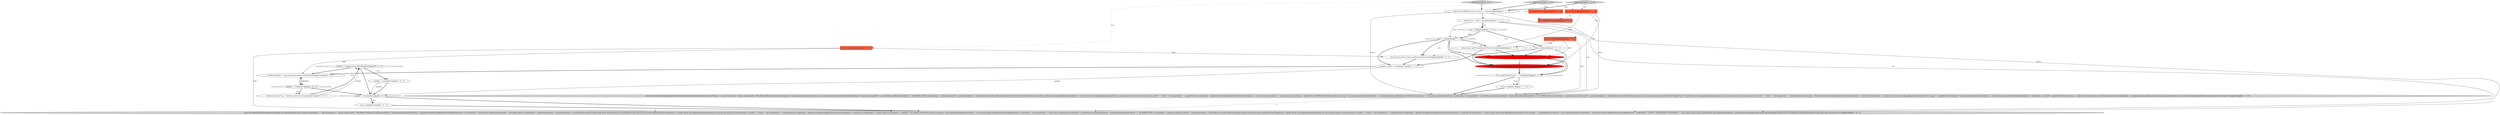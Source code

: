 digraph {
12 [style = filled, label = "FieldInfo fi = MultiFields.getMergedFieldInfos(r).fieldInfo(field)@@@11@@@['1', '0', '0']", fillcolor = red, shape = ellipse image = "AAA1AAABBB1BBB"];
26 [style = filled, label = "return new BinaryDocValues(){@Override public int nextDoc(){while (true) {while (currentValues == null) {if (nextLeaf == leaves.size()) {docID = NO_MORE_DOCSreturn docID}currentLeaf = leaves.get(nextLeaf)currentValues = currentLeaf.reader().getBinaryDocValues(field)nextLeaf++}int newDocID = currentValues.nextDoc()if (newDocID == NO_MORE_DOCS) {currentValues = nullcontinue}{docID = currentLeaf.docBase + newDocIDreturn docID}}}@Override public int docID(){return docID}@Override public int advance(int targetDocID){if (targetDocID <= docID) {throw new IllegalArgumentException(\"can only advance beyond current document: on docID=\" + docID + \" but targetDocID=\" + targetDocID)}int readerIndex = ReaderUtil.subIndex(targetDocID,leaves)if (readerIndex >= nextLeaf) {if (readerIndex == leaves.size()) {currentValues = nulldocID = NO_MORE_DOCSreturn docID}currentLeaf = leaves.get(readerIndex)currentValues = currentLeaf.reader().getBinaryDocValues(field)nextLeaf = readerIndex + 1if (currentValues == null) {return nextDoc()}}int newDocID = currentValues.advance(targetDocID - currentLeaf.docBase)if (newDocID == NO_MORE_DOCS) {currentValues = nullreturn nextDoc()}{docID = currentLeaf.docBase + newDocIDreturn docID}}@Override public boolean advanceExact(int targetDocID){if (targetDocID < docID) {throw new IllegalArgumentException(\"can only advance beyond current document: on docID=\" + docID + \" but targetDocID=\" + targetDocID)}int readerIndex = ReaderUtil.subIndex(targetDocID,leaves)if (readerIndex >= nextLeaf) {if (readerIndex == leaves.size()) {throw new IllegalArgumentException(\"Out of range: \" + targetDocID)}currentLeaf = leaves.get(readerIndex)currentValues = currentLeaf.reader().getBinaryDocValues(field)nextLeaf = readerIndex + 1}docID = targetDocIDif (currentValues == null) {return false}return currentValues.advanceExact(targetDocID - currentLeaf.docBase)}@Override public BytesRef binaryValue(){return currentValues.binaryValue()}@Override public long cost(){return 0}}@@@25@@@['0', '0', '1']", fillcolor = lightgray, shape = ellipse image = "AAA0AAABBB3BBB"];
25 [style = filled, label = "DocValuesType dvType = fieldInfo.getDocValuesType()@@@15@@@['0', '0', '1']", fillcolor = white, shape = ellipse image = "AAA0AAABBB3BBB"];
7 [style = filled, label = "getNormValues['1', '0', '0']", fillcolor = lightgray, shape = diamond image = "AAA0AAABBB1BBB"];
6 [style = filled, label = "return null@@@6@@@['1', '1', '1']", fillcolor = white, shape = ellipse image = "AAA0AAABBB1BBB"];
4 [style = filled, label = "fi == null || fi.hasNorms() == false@@@12@@@['1', '1', '0']", fillcolor = white, shape = diamond image = "AAA0AAABBB1BBB"];
24 [style = filled, label = "return null@@@23@@@['0', '0', '1']", fillcolor = white, shape = ellipse image = "AAA0AAABBB3BBB"];
23 [style = filled, label = "anyReal = true@@@17@@@['0', '0', '1']", fillcolor = white, shape = ellipse image = "AAA0AAABBB3BBB"];
21 [style = filled, label = "getBinaryValues['0', '0', '1']", fillcolor = lightgray, shape = diamond image = "AAA0AAABBB3BBB"];
11 [style = filled, label = "return leaves.get(0).reader().getNormValues(field)@@@9@@@['1', '1', '0']", fillcolor = white, shape = ellipse image = "AAA0AAABBB1BBB"];
3 [style = filled, label = "return null@@@13@@@['1', '1', '0']", fillcolor = white, shape = ellipse image = "AAA0AAABBB1BBB"];
14 [style = filled, label = "final IndexReader r@@@2@@@['0', '1', '0']", fillcolor = tomato, shape = box image = "AAA0AAABBB2BBB"];
9 [style = filled, label = "final String field@@@2@@@['1', '1', '0']", fillcolor = tomato, shape = box image = "AAA0AAABBB1BBB"];
10 [style = filled, label = "size == 1@@@8@@@['1', '1', '1']", fillcolor = white, shape = diamond image = "AAA0AAABBB1BBB"];
8 [style = filled, label = "final List<LeafReaderContext> leaves = r.leaves()@@@3@@@['1', '1', '1']", fillcolor = white, shape = ellipse image = "AAA0AAABBB1BBB"];
20 [style = filled, label = "final IndexReader r@@@2@@@['0', '0', '1']", fillcolor = tomato, shape = box image = "AAA0AAABBB3BBB"];
16 [style = filled, label = "dvType == DocValuesType.BINARY@@@16@@@['0', '0', '1']", fillcolor = white, shape = diamond image = "AAA0AAABBB3BBB"];
22 [style = filled, label = "anyReal == false@@@22@@@['0', '0', '1']", fillcolor = white, shape = diamond image = "AAA0AAABBB3BBB"];
1 [style = filled, label = "final int size = leaves.size()@@@4@@@['1', '1', '1']", fillcolor = white, shape = ellipse image = "AAA0AAABBB1BBB"];
27 [style = filled, label = "boolean anyReal = false@@@11@@@['0', '0', '1']", fillcolor = white, shape = ellipse image = "AAA0AAABBB3BBB"];
13 [style = filled, label = "FieldInfo fi = FieldInfos.getMergedFieldInfos(r).fieldInfo(field)@@@11@@@['0', '1', '0']", fillcolor = red, shape = ellipse image = "AAA1AAABBB2BBB"];
2 [style = filled, label = "size == 0@@@5@@@['1', '1', '1']", fillcolor = white, shape = diamond image = "AAA0AAABBB1BBB"];
0 [style = filled, label = "final String field@@@2@@@['1', '0', '0']", fillcolor = tomato, shape = box image = "AAA0AAABBB1BBB"];
15 [style = filled, label = "getNormValues['0', '1', '0']", fillcolor = lightgray, shape = diamond image = "AAA0AAABBB2BBB"];
28 [style = filled, label = "FieldInfo fieldInfo = leaf.reader().getFieldInfos().fieldInfo(field)@@@13@@@['0', '0', '1']", fillcolor = white, shape = ellipse image = "AAA0AAABBB3BBB"];
5 [style = filled, label = "return new NumericDocValues(){@Override public int nextDoc(){while (true) {if (currentValues == null) {if (nextLeaf == leaves.size()) {docID = NO_MORE_DOCSreturn docID}currentLeaf = leaves.get(nextLeaf)currentValues = currentLeaf.reader().getNormValues(field)nextLeaf++continue}int newDocID = currentValues.nextDoc()if (newDocID == NO_MORE_DOCS) {currentValues = nullcontinue}{docID = currentLeaf.docBase + newDocIDreturn docID}}}@Override public int docID(){return docID}@Override public int advance(int targetDocID){if (targetDocID <= docID) {throw new IllegalArgumentException(\"can only advance beyond current document: on docID=\" + docID + \" but targetDocID=\" + targetDocID)}int readerIndex = ReaderUtil.subIndex(targetDocID,leaves)if (readerIndex >= nextLeaf) {if (readerIndex == leaves.size()) {currentValues = nulldocID = NO_MORE_DOCSreturn docID}currentLeaf = leaves.get(readerIndex)currentValues = currentLeaf.reader().getNormValues(field)if (currentValues == null) {return nextDoc()}nextLeaf = readerIndex + 1}int newDocID = currentValues.advance(targetDocID - currentLeaf.docBase)if (newDocID == NO_MORE_DOCS) {currentValues = nullreturn nextDoc()}{docID = currentLeaf.docBase + newDocIDreturn docID}}@Override public boolean advanceExact(int targetDocID){if (targetDocID < docID) {throw new IllegalArgumentException(\"can only advance beyond current document: on docID=\" + docID + \" but targetDocID=\" + targetDocID)}int readerIndex = ReaderUtil.subIndex(targetDocID,leaves)if (readerIndex >= nextLeaf) {if (readerIndex == leaves.size()) {throw new IllegalArgumentException(\"Out of range: \" + targetDocID)}currentLeaf = leaves.get(readerIndex)currentValues = currentLeaf.reader().getNormValues(field)nextLeaf = readerIndex + 1}docID = targetDocIDif (currentValues == null) {return false}return currentValues.advanceExact(targetDocID - currentLeaf.docBase)}@Override public long longValue(){return currentValues.longValue()}@Override public long cost(){return 0}}@@@15@@@['1', '1', '0']", fillcolor = lightgray, shape = ellipse image = "AAA0AAABBB1BBB"];
17 [style = filled, label = "final String field@@@2@@@['0', '0', '1']", fillcolor = tomato, shape = box image = "AAA0AAABBB3BBB"];
19 [style = filled, label = "fieldInfo != null@@@14@@@['0', '0', '1']", fillcolor = white, shape = diamond image = "AAA0AAABBB3BBB"];
18 [style = filled, label = "return leaves.get(0).reader().getBinaryDocValues(field)@@@9@@@['0', '0', '1']", fillcolor = white, shape = ellipse image = "AAA0AAABBB3BBB"];
10->18 [style = dotted, label="true"];
9->20 [style = dashed, label="0"];
22->26 [style = bold, label=""];
10->18 [style = bold, label=""];
4->3 [style = bold, label=""];
1->5 [style = solid, label="size"];
19->25 [style = dotted, label="true"];
9->11 [style = solid, label="field"];
21->20 [style = dotted, label="true"];
27->22 [style = solid, label="anyReal"];
0->11 [style = solid, label="field"];
5->26 [style = dashed, label="0"];
2->6 [style = bold, label=""];
10->27 [style = bold, label=""];
27->28 [style = bold, label=""];
13->4 [style = solid, label="fi"];
17->28 [style = solid, label="field"];
28->19 [style = solid, label="fieldInfo"];
21->8 [style = bold, label=""];
0->12 [style = solid, label="field"];
11->12 [style = bold, label=""];
21->17 [style = dotted, label="true"];
1->26 [style = solid, label="size"];
9->5 [style = solid, label="field"];
1->2 [style = solid, label="size"];
16->23 [style = bold, label=""];
2->10 [style = dotted, label="false"];
16->22 [style = bold, label=""];
2->10 [style = bold, label=""];
7->8 [style = bold, label=""];
25->16 [style = bold, label=""];
7->9 [style = dotted, label="true"];
7->0 [style = dotted, label="true"];
15->14 [style = dotted, label="true"];
16->23 [style = dotted, label="true"];
19->25 [style = bold, label=""];
8->26 [style = solid, label="leaves"];
15->9 [style = dotted, label="true"];
25->16 [style = solid, label="dvType"];
8->1 [style = bold, label=""];
12->4 [style = solid, label="fi"];
6->27 [style = bold, label=""];
24->26 [style = bold, label=""];
3->5 [style = bold, label=""];
23->22 [style = bold, label=""];
4->3 [style = dotted, label="true"];
16->28 [style = bold, label=""];
12->4 [style = bold, label=""];
10->13 [style = bold, label=""];
18->27 [style = bold, label=""];
2->6 [style = dotted, label="true"];
10->12 [style = bold, label=""];
10->11 [style = dotted, label="true"];
11->18 [style = dashed, label="0"];
17->18 [style = solid, label="field"];
6->13 [style = bold, label=""];
23->22 [style = solid, label="anyReal"];
11->13 [style = bold, label=""];
1->10 [style = solid, label="size"];
17->26 [style = solid, label="field"];
28->19 [style = bold, label=""];
19->16 [style = dotted, label="true"];
22->24 [style = dotted, label="true"];
1->2 [style = bold, label=""];
12->13 [style = dashed, label="0"];
19->28 [style = bold, label=""];
22->24 [style = bold, label=""];
19->22 [style = bold, label=""];
8->5 [style = solid, label="leaves"];
9->13 [style = solid, label="field"];
4->5 [style = bold, label=""];
13->4 [style = bold, label=""];
15->8 [style = bold, label=""];
0->5 [style = solid, label="field"];
10->11 [style = bold, label=""];
6->12 [style = bold, label=""];
}
